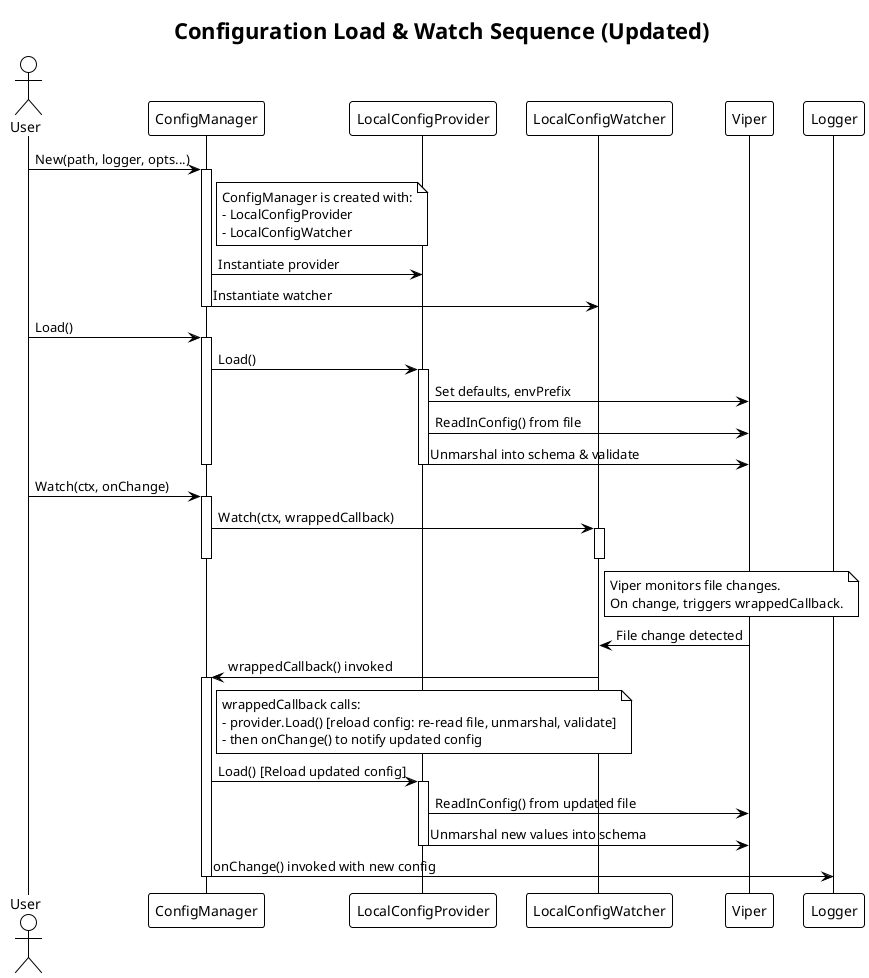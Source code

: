 @startuml
!theme plain
title "Configuration Load & Watch Sequence (Updated)"

actor User as U
participant "ConfigManager" as CM
participant "LocalConfigProvider" as LCP
participant "LocalConfigWatcher" as LCW
participant "Viper" as V
participant "Logger" as LOG

' --- Creation Phase ---
U -> CM: New(path, logger, opts...)
activate CM
note right of CM
  ConfigManager is created with:
  - LocalConfigProvider
  - LocalConfigWatcher
end note
CM -> LCP: Instantiate provider
CM -> LCW: Instantiate watcher
deactivate CM

' --- Initial Loading Phase ---
U -> CM: Load()
activate CM
CM -> LCP: Load()
activate LCP
LCP -> V: Set defaults, envPrefix
LCP -> V: ReadInConfig() from file
LCP -> V: Unmarshal into schema & validate
deactivate LCP
deactivate CM

' --- Watching Phase ---
U -> CM: Watch(ctx, onChange)
activate CM
CM -> LCW: Watch(ctx, wrappedCallback)
activate LCW
note right of LCW
  Viper monitors file changes.
  On change, triggers wrappedCallback.
end note
deactivate LCW
deactivate CM

' --- Change Detected ---
V -> LCW: File change detected
LCW -> CM: wrappedCallback() invoked
activate CM
note right of CM
  wrappedCallback calls:
  - provider.Load() [reload config: re-read file, unmarshal, validate]
  - then onChange() to notify updated config
end note
CM -> LCP: Load() [Reload updated config]
activate LCP
LCP -> V: ReadInConfig() from updated file
LCP -> V: Unmarshal new values into schema
deactivate LCP
CM -> LOG: onChange() invoked with new config
deactivate CM

@enduml
